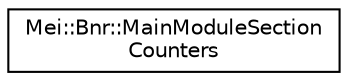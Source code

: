 digraph "Graphical Class Hierarchy"
{
  edge [fontname="Helvetica",fontsize="10",labelfontname="Helvetica",labelfontsize="10"];
  node [fontname="Helvetica",fontsize="10",shape=record];
  rankdir="LR";
  Node1 [label="Mei::Bnr::MainModuleSection\lCounters",height=0.2,width=0.4,color="black", fillcolor="white", style="filled",URL="$a00045.html",tooltip="MainModuleSectionCounters. "];
}
